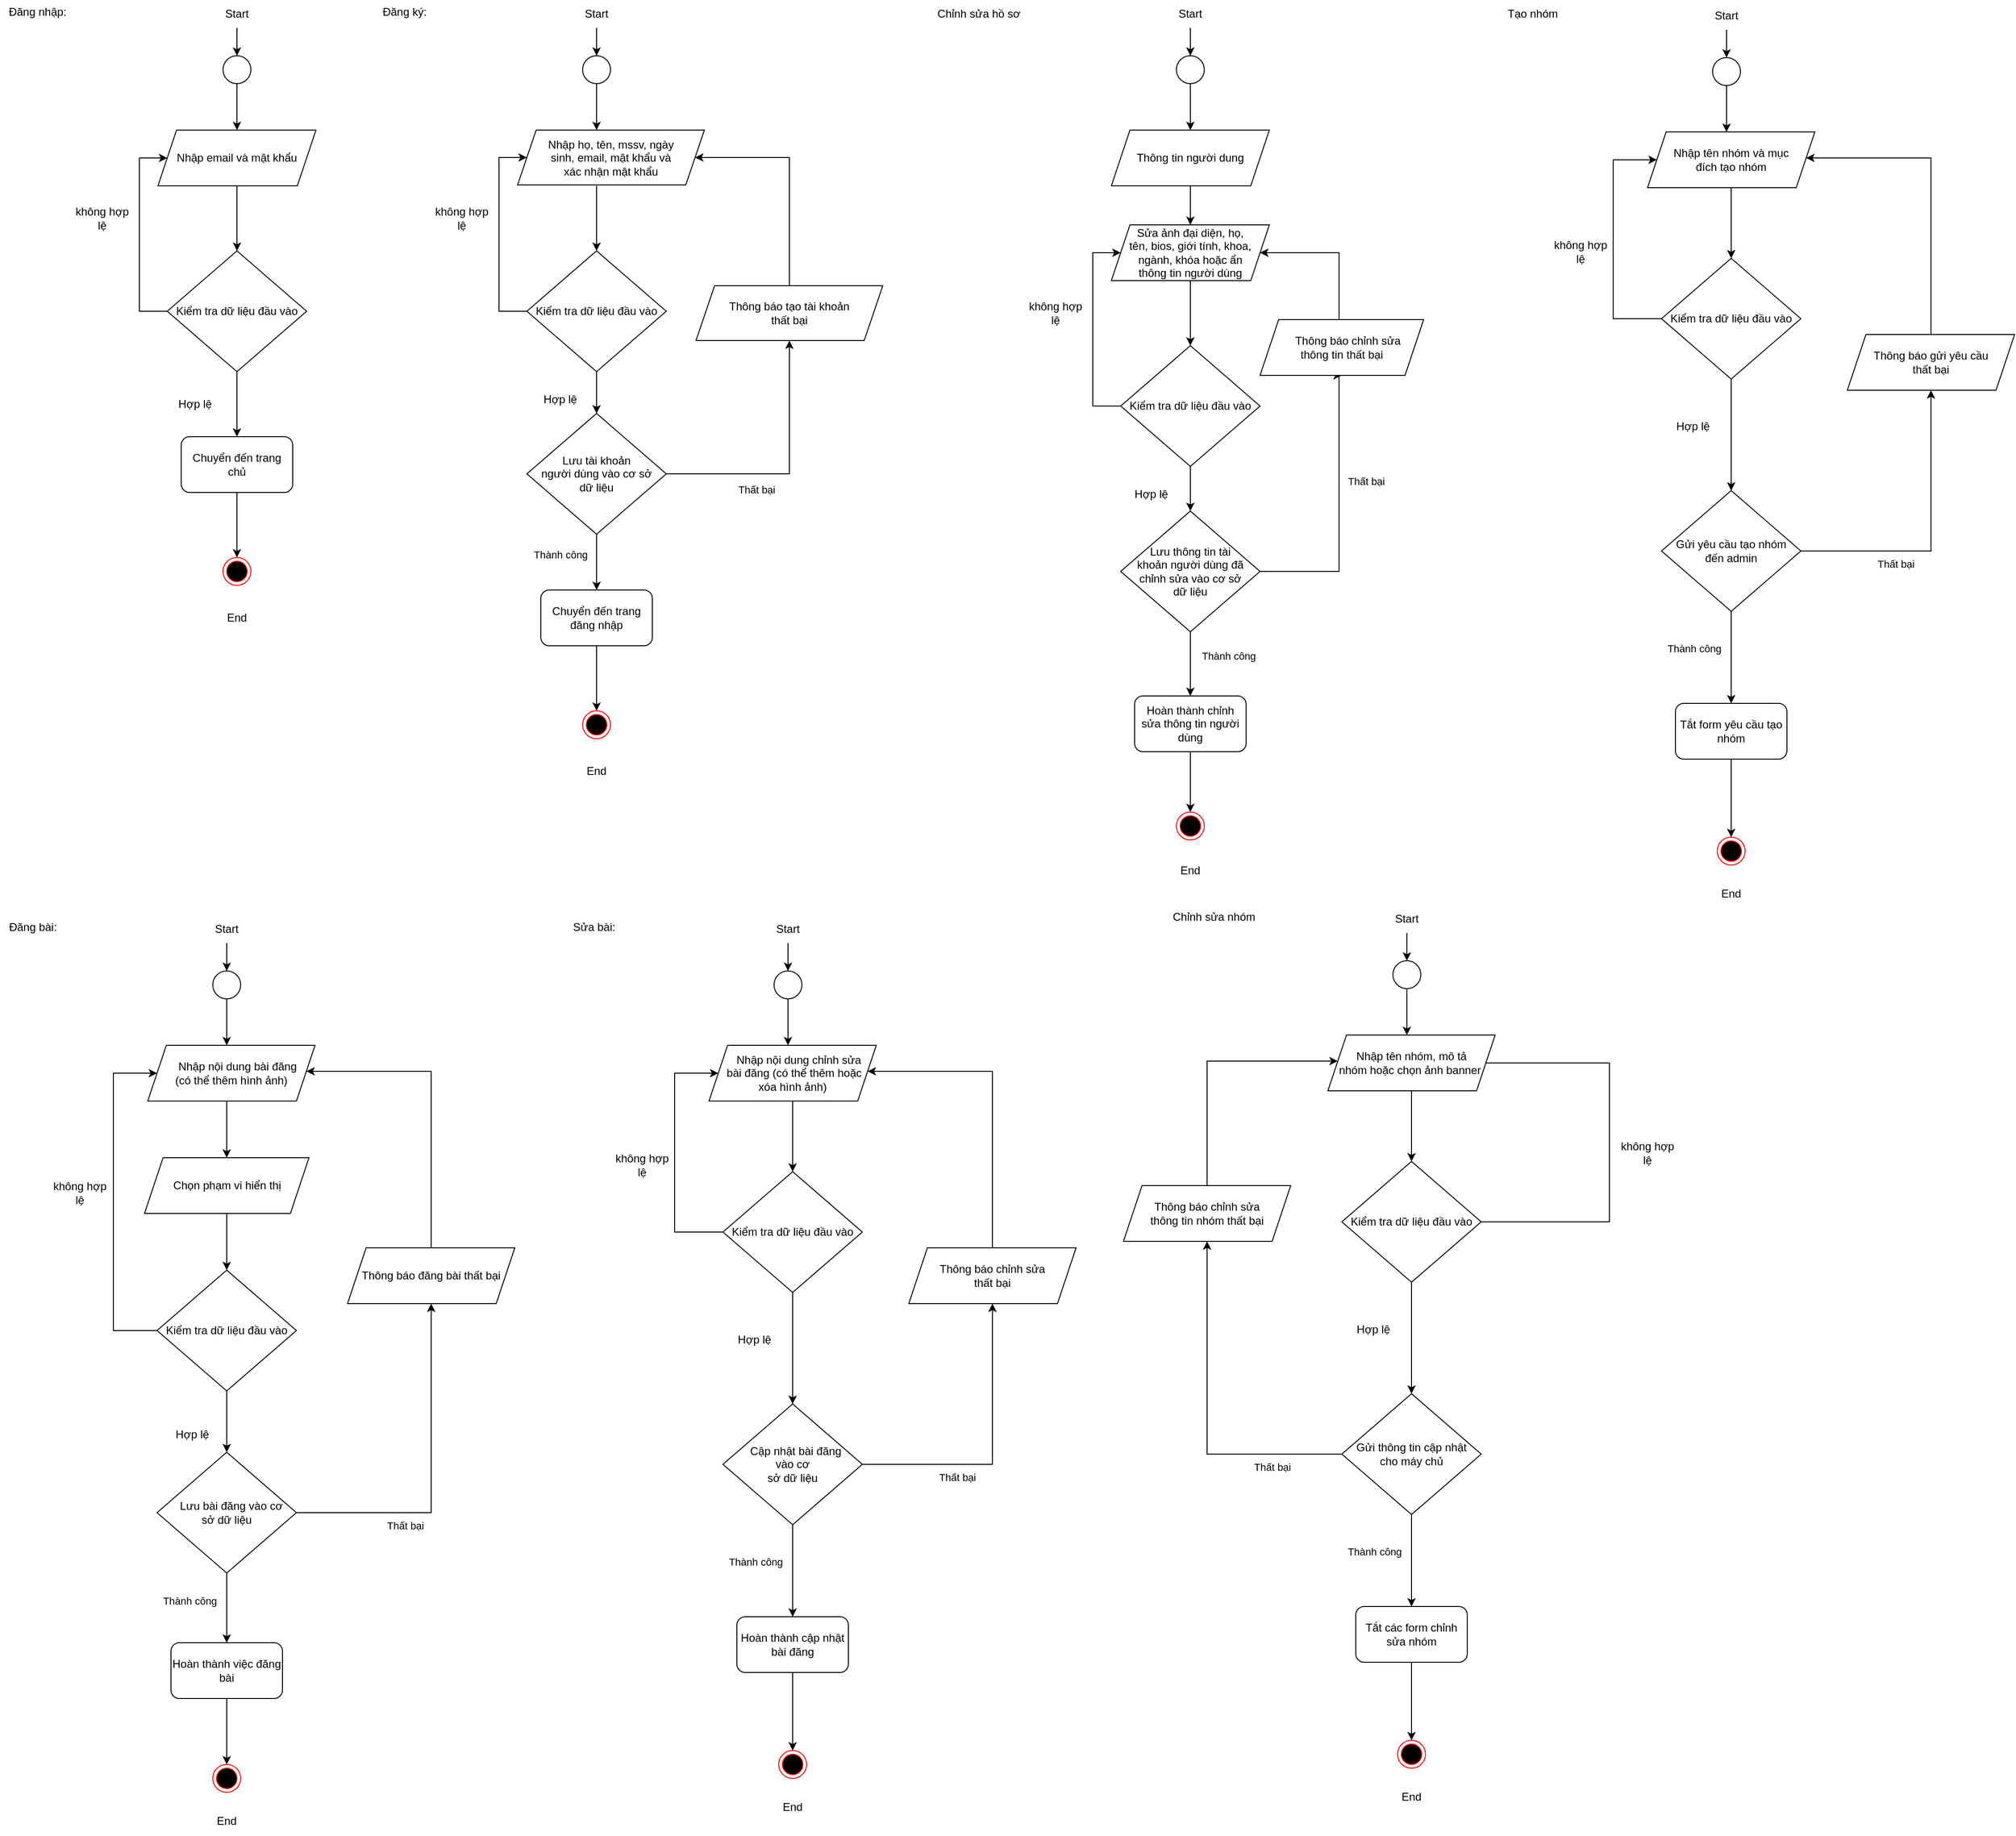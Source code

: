 <mxfile version="24.8.4">
  <diagram name="Page-1" id="thldua14ZTXM0ZRRVlnX">
    <mxGraphModel dx="1434" dy="827" grid="0" gridSize="10" guides="1" tooltips="1" connect="1" arrows="1" fold="1" page="1" pageScale="1" pageWidth="2339" pageHeight="3300" math="0" shadow="0">
      <root>
        <mxCell id="0" />
        <mxCell id="1" parent="0" />
        <mxCell id="zrPP4EijBJYdfeZ9ZNH7-3" value="" style="ellipse;whiteSpace=wrap;html=1;aspect=fixed;" parent="1" vertex="1">
          <mxGeometry x="350" y="100" width="30" height="30" as="geometry" />
        </mxCell>
        <mxCell id="zrPP4EijBJYdfeZ9ZNH7-4" value="" style="endArrow=classic;html=1;rounded=0;entryX=0.5;entryY=0;entryDx=0;entryDy=0;" parent="1" target="zrPP4EijBJYdfeZ9ZNH7-3" edge="1">
          <mxGeometry width="50" height="50" relative="1" as="geometry">
            <mxPoint x="365" y="70" as="sourcePoint" />
            <mxPoint x="565" as="targetPoint" />
          </mxGeometry>
        </mxCell>
        <mxCell id="zrPP4EijBJYdfeZ9ZNH7-5" value="Start" style="text;html=1;align=center;verticalAlign=middle;whiteSpace=wrap;rounded=0;" parent="1" vertex="1">
          <mxGeometry x="335" y="40" width="60" height="30" as="geometry" />
        </mxCell>
        <mxCell id="zrPP4EijBJYdfeZ9ZNH7-6" value="" style="endArrow=classic;html=1;rounded=0;entryX=0.5;entryY=0;entryDx=0;entryDy=0;exitX=0.5;exitY=1;exitDx=0;exitDy=0;" parent="1" source="zrPP4EijBJYdfeZ9ZNH7-3" edge="1">
          <mxGeometry width="50" height="50" relative="1" as="geometry">
            <mxPoint x="400" y="280" as="sourcePoint" />
            <mxPoint x="365" y="180" as="targetPoint" />
          </mxGeometry>
        </mxCell>
        <mxCell id="zrPP4EijBJYdfeZ9ZNH7-7" style="edgeStyle=orthogonalEdgeStyle;rounded=0;orthogonalLoop=1;jettySize=auto;html=1;entryX=0;entryY=0.5;entryDx=0;entryDy=0;" parent="1" source="zrPP4EijBJYdfeZ9ZNH7-9" target="zrPP4EijBJYdfeZ9ZNH7-17" edge="1">
          <mxGeometry relative="1" as="geometry">
            <mxPoint x="305" y="210" as="targetPoint" />
            <Array as="points">
              <mxPoint x="260" y="375" />
              <mxPoint x="260" y="210" />
            </Array>
          </mxGeometry>
        </mxCell>
        <mxCell id="zrPP4EijBJYdfeZ9ZNH7-8" style="edgeStyle=orthogonalEdgeStyle;rounded=0;orthogonalLoop=1;jettySize=auto;html=1;entryX=0.5;entryY=0;entryDx=0;entryDy=0;" parent="1" source="zrPP4EijBJYdfeZ9ZNH7-9" target="zrPP4EijBJYdfeZ9ZNH7-13" edge="1">
          <mxGeometry relative="1" as="geometry" />
        </mxCell>
        <mxCell id="zrPP4EijBJYdfeZ9ZNH7-9" value="Kiểm tra dữ liệu đầu vào" style="rhombus;whiteSpace=wrap;html=1;" parent="1" vertex="1">
          <mxGeometry x="290" y="310" width="150" height="130" as="geometry" />
        </mxCell>
        <mxCell id="zrPP4EijBJYdfeZ9ZNH7-10" value="" style="endArrow=classic;html=1;rounded=0;entryX=0.5;entryY=0;entryDx=0;entryDy=0;exitX=0.5;exitY=1;exitDx=0;exitDy=0;" parent="1" target="zrPP4EijBJYdfeZ9ZNH7-9" edge="1">
          <mxGeometry width="50" height="50" relative="1" as="geometry">
            <mxPoint x="365" y="240" as="sourcePoint" />
            <mxPoint x="450" y="330" as="targetPoint" />
          </mxGeometry>
        </mxCell>
        <mxCell id="zrPP4EijBJYdfeZ9ZNH7-11" value="không hợp lệ" style="text;html=1;align=center;verticalAlign=middle;whiteSpace=wrap;rounded=0;" parent="1" vertex="1">
          <mxGeometry x="190" y="260" width="60" height="30" as="geometry" />
        </mxCell>
        <mxCell id="zrPP4EijBJYdfeZ9ZNH7-12" style="edgeStyle=orthogonalEdgeStyle;rounded=0;orthogonalLoop=1;jettySize=auto;html=1;entryX=0.5;entryY=0;entryDx=0;entryDy=0;" parent="1" source="zrPP4EijBJYdfeZ9ZNH7-13" target="zrPP4EijBJYdfeZ9ZNH7-15" edge="1">
          <mxGeometry relative="1" as="geometry" />
        </mxCell>
        <mxCell id="zrPP4EijBJYdfeZ9ZNH7-13" value="Chuyển đến trang chủ" style="rounded=1;whiteSpace=wrap;html=1;" parent="1" vertex="1">
          <mxGeometry x="305" y="510" width="120" height="60" as="geometry" />
        </mxCell>
        <mxCell id="zrPP4EijBJYdfeZ9ZNH7-14" value="Hợp lệ" style="text;html=1;align=center;verticalAlign=middle;whiteSpace=wrap;rounded=0;" parent="1" vertex="1">
          <mxGeometry x="290" y="460" width="60" height="30" as="geometry" />
        </mxCell>
        <mxCell id="zrPP4EijBJYdfeZ9ZNH7-15" value="" style="ellipse;html=1;shape=endState;fillColor=#000000;strokeColor=#ff0000;" parent="1" vertex="1">
          <mxGeometry x="350" y="640" width="30" height="30" as="geometry" />
        </mxCell>
        <mxCell id="zrPP4EijBJYdfeZ9ZNH7-16" value="End" style="text;html=1;align=center;verticalAlign=middle;whiteSpace=wrap;rounded=0;" parent="1" vertex="1">
          <mxGeometry x="335" y="690" width="60" height="30" as="geometry" />
        </mxCell>
        <mxCell id="zrPP4EijBJYdfeZ9ZNH7-17" value="Nhập email và mật khẩu" style="shape=parallelogram;perimeter=parallelogramPerimeter;whiteSpace=wrap;html=1;fixedSize=1;" parent="1" vertex="1">
          <mxGeometry x="280" y="180" width="170" height="60" as="geometry" />
        </mxCell>
        <mxCell id="zrPP4EijBJYdfeZ9ZNH7-18" value="Đăng nhập:" style="text;html=1;align=center;verticalAlign=middle;resizable=0;points=[];autosize=1;strokeColor=none;fillColor=none;" parent="1" vertex="1">
          <mxGeometry x="110" y="40" width="80" height="26" as="geometry" />
        </mxCell>
        <mxCell id="zrPP4EijBJYdfeZ9ZNH7-19" value="" style="ellipse;whiteSpace=wrap;html=1;aspect=fixed;" parent="1" vertex="1">
          <mxGeometry x="737" y="100" width="30" height="30" as="geometry" />
        </mxCell>
        <mxCell id="zrPP4EijBJYdfeZ9ZNH7-20" value="" style="endArrow=classic;html=1;rounded=0;entryX=0.5;entryY=0;entryDx=0;entryDy=0;" parent="1" target="zrPP4EijBJYdfeZ9ZNH7-19" edge="1">
          <mxGeometry width="50" height="50" relative="1" as="geometry">
            <mxPoint x="752" y="70" as="sourcePoint" />
            <mxPoint x="952" as="targetPoint" />
          </mxGeometry>
        </mxCell>
        <mxCell id="zrPP4EijBJYdfeZ9ZNH7-21" value="Start" style="text;html=1;align=center;verticalAlign=middle;whiteSpace=wrap;rounded=0;" parent="1" vertex="1">
          <mxGeometry x="722" y="40" width="60" height="30" as="geometry" />
        </mxCell>
        <mxCell id="zrPP4EijBJYdfeZ9ZNH7-22" value="" style="endArrow=classic;html=1;rounded=0;entryX=0.5;entryY=0;entryDx=0;entryDy=0;exitX=0.5;exitY=1;exitDx=0;exitDy=0;" parent="1" source="zrPP4EijBJYdfeZ9ZNH7-19" edge="1">
          <mxGeometry width="50" height="50" relative="1" as="geometry">
            <mxPoint x="787" y="280" as="sourcePoint" />
            <mxPoint x="752" y="180" as="targetPoint" />
          </mxGeometry>
        </mxCell>
        <mxCell id="zrPP4EijBJYdfeZ9ZNH7-23" style="edgeStyle=orthogonalEdgeStyle;rounded=0;orthogonalLoop=1;jettySize=auto;html=1;entryX=0;entryY=0.5;entryDx=0;entryDy=0;" parent="1" source="zrPP4EijBJYdfeZ9ZNH7-25" target="zrPP4EijBJYdfeZ9ZNH7-33" edge="1">
          <mxGeometry relative="1" as="geometry">
            <mxPoint x="692" y="210" as="targetPoint" />
            <Array as="points">
              <mxPoint x="647" y="375" />
              <mxPoint x="647" y="210" />
            </Array>
          </mxGeometry>
        </mxCell>
        <mxCell id="zrPP4EijBJYdfeZ9ZNH7-24" style="edgeStyle=orthogonalEdgeStyle;rounded=0;orthogonalLoop=1;jettySize=auto;html=1;" parent="1" source="zrPP4EijBJYdfeZ9ZNH7-25" target="zrPP4EijBJYdfeZ9ZNH7-82" edge="1">
          <mxGeometry relative="1" as="geometry">
            <mxPoint x="752" y="510" as="targetPoint" />
          </mxGeometry>
        </mxCell>
        <mxCell id="zrPP4EijBJYdfeZ9ZNH7-25" value="Kiểm tra dữ liệu đầu vào" style="rhombus;whiteSpace=wrap;html=1;" parent="1" vertex="1">
          <mxGeometry x="677" y="310" width="150" height="130" as="geometry" />
        </mxCell>
        <mxCell id="zrPP4EijBJYdfeZ9ZNH7-26" value="" style="endArrow=classic;html=1;rounded=0;entryX=0.5;entryY=0;entryDx=0;entryDy=0;exitX=0.5;exitY=1;exitDx=0;exitDy=0;" parent="1" target="zrPP4EijBJYdfeZ9ZNH7-25" edge="1">
          <mxGeometry width="50" height="50" relative="1" as="geometry">
            <mxPoint x="752" y="240" as="sourcePoint" />
            <mxPoint x="837" y="330" as="targetPoint" />
          </mxGeometry>
        </mxCell>
        <mxCell id="zrPP4EijBJYdfeZ9ZNH7-27" value="không hợp lệ" style="text;html=1;align=center;verticalAlign=middle;whiteSpace=wrap;rounded=0;" parent="1" vertex="1">
          <mxGeometry x="577" y="260" width="60" height="30" as="geometry" />
        </mxCell>
        <mxCell id="zrPP4EijBJYdfeZ9ZNH7-28" style="edgeStyle=orthogonalEdgeStyle;rounded=0;orthogonalLoop=1;jettySize=auto;html=1;entryX=0.5;entryY=0;entryDx=0;entryDy=0;" parent="1" source="zrPP4EijBJYdfeZ9ZNH7-29" target="zrPP4EijBJYdfeZ9ZNH7-31" edge="1">
          <mxGeometry relative="1" as="geometry" />
        </mxCell>
        <mxCell id="zrPP4EijBJYdfeZ9ZNH7-29" value="Chuyển đến trang đăng nhập" style="rounded=1;whiteSpace=wrap;html=1;" parent="1" vertex="1">
          <mxGeometry x="692" y="675" width="120" height="60" as="geometry" />
        </mxCell>
        <mxCell id="zrPP4EijBJYdfeZ9ZNH7-30" value="Hợp lệ" style="text;html=1;align=center;verticalAlign=middle;whiteSpace=wrap;rounded=0;" parent="1" vertex="1">
          <mxGeometry x="683" y="455" width="60" height="30" as="geometry" />
        </mxCell>
        <mxCell id="zrPP4EijBJYdfeZ9ZNH7-31" value="" style="ellipse;html=1;shape=endState;fillColor=#000000;strokeColor=#ff0000;" parent="1" vertex="1">
          <mxGeometry x="737" y="805" width="30" height="30" as="geometry" />
        </mxCell>
        <mxCell id="zrPP4EijBJYdfeZ9ZNH7-32" value="End" style="text;html=1;align=center;verticalAlign=middle;whiteSpace=wrap;rounded=0;" parent="1" vertex="1">
          <mxGeometry x="722" y="855" width="60" height="30" as="geometry" />
        </mxCell>
        <mxCell id="zrPP4EijBJYdfeZ9ZNH7-33" value="Nhập họ, tên, mssv, ngày&lt;div&gt;sinh, email, mật khẩu và&lt;/div&gt;&lt;div&gt;xác nhận mật khẩu&lt;/div&gt;" style="shape=parallelogram;perimeter=parallelogramPerimeter;whiteSpace=wrap;html=1;fixedSize=1;" parent="1" vertex="1">
          <mxGeometry x="667" y="180" width="201" height="59" as="geometry" />
        </mxCell>
        <mxCell id="zrPP4EijBJYdfeZ9ZNH7-34" value="Đăng ký:" style="text;html=1;align=center;verticalAlign=middle;resizable=0;points=[];autosize=1;strokeColor=none;fillColor=none;" parent="1" vertex="1">
          <mxGeometry x="512" y="40" width="65" height="26" as="geometry" />
        </mxCell>
        <mxCell id="zrPP4EijBJYdfeZ9ZNH7-35" value="" style="ellipse;whiteSpace=wrap;html=1;aspect=fixed;" parent="1" vertex="1">
          <mxGeometry x="1376" y="100" width="30" height="30" as="geometry" />
        </mxCell>
        <mxCell id="zrPP4EijBJYdfeZ9ZNH7-36" value="" style="endArrow=classic;html=1;rounded=0;entryX=0.5;entryY=0;entryDx=0;entryDy=0;" parent="1" target="zrPP4EijBJYdfeZ9ZNH7-35" edge="1">
          <mxGeometry width="50" height="50" relative="1" as="geometry">
            <mxPoint x="1391" y="70" as="sourcePoint" />
            <mxPoint x="1591" as="targetPoint" />
          </mxGeometry>
        </mxCell>
        <mxCell id="zrPP4EijBJYdfeZ9ZNH7-37" value="Start" style="text;html=1;align=center;verticalAlign=middle;whiteSpace=wrap;rounded=0;" parent="1" vertex="1">
          <mxGeometry x="1361" y="40" width="60" height="30" as="geometry" />
        </mxCell>
        <mxCell id="zrPP4EijBJYdfeZ9ZNH7-38" value="" style="endArrow=classic;html=1;rounded=0;exitX=0.5;exitY=1;exitDx=0;exitDy=0;" parent="1" source="zrPP4EijBJYdfeZ9ZNH7-35" target="zrPP4EijBJYdfeZ9ZNH7-71" edge="1">
          <mxGeometry width="50" height="50" relative="1" as="geometry">
            <mxPoint x="1426" y="280" as="sourcePoint" />
            <mxPoint x="1391" y="180" as="targetPoint" />
          </mxGeometry>
        </mxCell>
        <mxCell id="zrPP4EijBJYdfeZ9ZNH7-39" style="edgeStyle=orthogonalEdgeStyle;rounded=0;orthogonalLoop=1;jettySize=auto;html=1;entryX=0;entryY=0.5;entryDx=0;entryDy=0;" parent="1" source="zrPP4EijBJYdfeZ9ZNH7-41" target="zrPP4EijBJYdfeZ9ZNH7-49" edge="1">
          <mxGeometry relative="1" as="geometry">
            <mxPoint x="1331" y="312" as="targetPoint" />
            <Array as="points">
              <mxPoint x="1286" y="477" />
              <mxPoint x="1286" y="312" />
            </Array>
          </mxGeometry>
        </mxCell>
        <mxCell id="zrPP4EijBJYdfeZ9ZNH7-40" style="edgeStyle=orthogonalEdgeStyle;rounded=0;orthogonalLoop=1;jettySize=auto;html=1;" parent="1" source="zrPP4EijBJYdfeZ9ZNH7-41" target="zrPP4EijBJYdfeZ9ZNH7-75" edge="1">
          <mxGeometry relative="1" as="geometry">
            <mxPoint x="1391" y="612" as="targetPoint" />
          </mxGeometry>
        </mxCell>
        <mxCell id="zrPP4EijBJYdfeZ9ZNH7-41" value="Kiểm tra dữ liệu đầu vào" style="rhombus;whiteSpace=wrap;html=1;" parent="1" vertex="1">
          <mxGeometry x="1316" y="412" width="150" height="130" as="geometry" />
        </mxCell>
        <mxCell id="zrPP4EijBJYdfeZ9ZNH7-42" value="" style="endArrow=classic;html=1;rounded=0;entryX=0.5;entryY=0;entryDx=0;entryDy=0;exitX=0.5;exitY=1;exitDx=0;exitDy=0;" parent="1" target="zrPP4EijBJYdfeZ9ZNH7-41" edge="1">
          <mxGeometry width="50" height="50" relative="1" as="geometry">
            <mxPoint x="1391" y="342" as="sourcePoint" />
            <mxPoint x="1476" y="432" as="targetPoint" />
          </mxGeometry>
        </mxCell>
        <mxCell id="zrPP4EijBJYdfeZ9ZNH7-43" value="không hợp lệ" style="text;html=1;align=center;verticalAlign=middle;whiteSpace=wrap;rounded=0;" parent="1" vertex="1">
          <mxGeometry x="1216" y="362" width="60" height="30" as="geometry" />
        </mxCell>
        <mxCell id="zrPP4EijBJYdfeZ9ZNH7-44" style="edgeStyle=orthogonalEdgeStyle;rounded=0;orthogonalLoop=1;jettySize=auto;html=1;entryX=0.5;entryY=0;entryDx=0;entryDy=0;" parent="1" source="zrPP4EijBJYdfeZ9ZNH7-45" target="zrPP4EijBJYdfeZ9ZNH7-47" edge="1">
          <mxGeometry relative="1" as="geometry" />
        </mxCell>
        <mxCell id="zrPP4EijBJYdfeZ9ZNH7-45" value="Hoàn thành chỉnh sửa thông tin người dùng" style="rounded=1;whiteSpace=wrap;html=1;" parent="1" vertex="1">
          <mxGeometry x="1331" y="789" width="120" height="60" as="geometry" />
        </mxCell>
        <mxCell id="zrPP4EijBJYdfeZ9ZNH7-46" value="Hợp lệ" style="text;html=1;align=center;verticalAlign=middle;whiteSpace=wrap;rounded=0;" parent="1" vertex="1">
          <mxGeometry x="1319" y="557" width="60" height="30" as="geometry" />
        </mxCell>
        <mxCell id="zrPP4EijBJYdfeZ9ZNH7-47" value="" style="ellipse;html=1;shape=endState;fillColor=#000000;strokeColor=#ff0000;" parent="1" vertex="1">
          <mxGeometry x="1376" y="914" width="30" height="30" as="geometry" />
        </mxCell>
        <mxCell id="zrPP4EijBJYdfeZ9ZNH7-48" value="End" style="text;html=1;align=center;verticalAlign=middle;whiteSpace=wrap;rounded=0;" parent="1" vertex="1">
          <mxGeometry x="1361" y="962" width="60" height="30" as="geometry" />
        </mxCell>
        <mxCell id="zrPP4EijBJYdfeZ9ZNH7-49" value="Sửa ảnh đại diện, họ,&lt;div&gt;tên, bios, giới&amp;nbsp;&lt;span style=&quot;background-color: initial;&quot;&gt;tính, khoa, ngành, khóa hoặc ẩn&lt;/span&gt;&lt;/div&gt;&lt;div&gt;&lt;span style=&quot;background-color: initial;&quot;&gt;thông tin người dùng&lt;/span&gt;&lt;/div&gt;" style="shape=parallelogram;perimeter=parallelogramPerimeter;whiteSpace=wrap;html=1;fixedSize=1;" parent="1" vertex="1">
          <mxGeometry x="1306" y="282" width="170" height="60" as="geometry" />
        </mxCell>
        <mxCell id="zrPP4EijBJYdfeZ9ZNH7-50" value="Chỉnh sửa hồ sơ" style="text;html=1;align=center;verticalAlign=middle;resizable=0;points=[];autosize=1;strokeColor=none;fillColor=none;" parent="1" vertex="1">
          <mxGeometry x="1109" y="42" width="107" height="26" as="geometry" />
        </mxCell>
        <mxCell id="zrPP4EijBJYdfeZ9ZNH7-51" value="" style="ellipse;whiteSpace=wrap;html=1;aspect=fixed;" parent="1" vertex="1">
          <mxGeometry x="339" y="1085" width="30" height="30" as="geometry" />
        </mxCell>
        <mxCell id="zrPP4EijBJYdfeZ9ZNH7-52" value="" style="endArrow=classic;html=1;rounded=0;entryX=0.5;entryY=0;entryDx=0;entryDy=0;" parent="1" target="zrPP4EijBJYdfeZ9ZNH7-51" edge="1">
          <mxGeometry width="50" height="50" relative="1" as="geometry">
            <mxPoint x="354" y="1055" as="sourcePoint" />
            <mxPoint x="554" y="985" as="targetPoint" />
          </mxGeometry>
        </mxCell>
        <mxCell id="zrPP4EijBJYdfeZ9ZNH7-53" value="Start" style="text;html=1;align=center;verticalAlign=middle;whiteSpace=wrap;rounded=0;" parent="1" vertex="1">
          <mxGeometry x="324" y="1025" width="60" height="30" as="geometry" />
        </mxCell>
        <mxCell id="zrPP4EijBJYdfeZ9ZNH7-54" value="" style="endArrow=classic;html=1;rounded=0;entryX=0.5;entryY=0;entryDx=0;entryDy=0;exitX=0.5;exitY=1;exitDx=0;exitDy=0;" parent="1" source="zrPP4EijBJYdfeZ9ZNH7-51" edge="1">
          <mxGeometry width="50" height="50" relative="1" as="geometry">
            <mxPoint x="389" y="1265" as="sourcePoint" />
            <mxPoint x="354" y="1165" as="targetPoint" />
          </mxGeometry>
        </mxCell>
        <mxCell id="zrPP4EijBJYdfeZ9ZNH7-55" style="edgeStyle=orthogonalEdgeStyle;rounded=0;orthogonalLoop=1;jettySize=auto;html=1;entryX=0;entryY=0.5;entryDx=0;entryDy=0;" parent="1" source="zrPP4EijBJYdfeZ9ZNH7-57" target="zrPP4EijBJYdfeZ9ZNH7-65" edge="1">
          <mxGeometry relative="1" as="geometry">
            <mxPoint x="294" y="1195" as="targetPoint" />
            <Array as="points">
              <mxPoint x="232" y="1472" />
              <mxPoint x="232" y="1195" />
            </Array>
          </mxGeometry>
        </mxCell>
        <mxCell id="zrPP4EijBJYdfeZ9ZNH7-56" style="edgeStyle=orthogonalEdgeStyle;rounded=0;orthogonalLoop=1;jettySize=auto;html=1;" parent="1" source="zrPP4EijBJYdfeZ9ZNH7-57" target="zrPP4EijBJYdfeZ9ZNH7-89" edge="1">
          <mxGeometry relative="1" as="geometry" />
        </mxCell>
        <mxCell id="zrPP4EijBJYdfeZ9ZNH7-57" value="Kiểm tra dữ liệu đầu vào" style="rhombus;whiteSpace=wrap;html=1;" parent="1" vertex="1">
          <mxGeometry x="279" y="1407" width="150" height="130" as="geometry" />
        </mxCell>
        <mxCell id="zrPP4EijBJYdfeZ9ZNH7-58" value="" style="endArrow=classic;html=1;rounded=0;entryX=0.5;entryY=0;entryDx=0;entryDy=0;exitX=0.5;exitY=1;exitDx=0;exitDy=0;" parent="1" target="zrPP4EijBJYdfeZ9ZNH7-67" edge="1">
          <mxGeometry width="50" height="50" relative="1" as="geometry">
            <mxPoint x="354" y="1225" as="sourcePoint" />
            <mxPoint x="439" y="1315" as="targetPoint" />
          </mxGeometry>
        </mxCell>
        <mxCell id="zrPP4EijBJYdfeZ9ZNH7-59" value="không hợp lệ" style="text;html=1;align=center;verticalAlign=middle;whiteSpace=wrap;rounded=0;" parent="1" vertex="1">
          <mxGeometry x="166" y="1309" width="60" height="30" as="geometry" />
        </mxCell>
        <mxCell id="zrPP4EijBJYdfeZ9ZNH7-60" style="edgeStyle=orthogonalEdgeStyle;rounded=0;orthogonalLoop=1;jettySize=auto;html=1;entryX=0.5;entryY=0;entryDx=0;entryDy=0;" parent="1" source="zrPP4EijBJYdfeZ9ZNH7-61" target="zrPP4EijBJYdfeZ9ZNH7-63" edge="1">
          <mxGeometry relative="1" as="geometry" />
        </mxCell>
        <mxCell id="zrPP4EijBJYdfeZ9ZNH7-61" value="Hoàn thành việc đăng bài" style="rounded=1;whiteSpace=wrap;html=1;" parent="1" vertex="1">
          <mxGeometry x="294" y="1808" width="120" height="60" as="geometry" />
        </mxCell>
        <mxCell id="zrPP4EijBJYdfeZ9ZNH7-62" value="Hợp lệ" style="text;html=1;align=center;verticalAlign=middle;whiteSpace=wrap;rounded=0;" parent="1" vertex="1">
          <mxGeometry x="287" y="1569" width="60" height="30" as="geometry" />
        </mxCell>
        <mxCell id="zrPP4EijBJYdfeZ9ZNH7-63" value="" style="ellipse;html=1;shape=endState;fillColor=#000000;strokeColor=#ff0000;" parent="1" vertex="1">
          <mxGeometry x="339" y="1939" width="30" height="30" as="geometry" />
        </mxCell>
        <mxCell id="zrPP4EijBJYdfeZ9ZNH7-64" value="End" style="text;html=1;align=center;verticalAlign=middle;whiteSpace=wrap;rounded=0;" parent="1" vertex="1">
          <mxGeometry x="324" y="1985" width="60" height="30" as="geometry" />
        </mxCell>
        <mxCell id="zrPP4EijBJYdfeZ9ZNH7-65" value="&amp;nbsp; &amp;nbsp; Nhập nội dung bài đăng&lt;div&gt;(có thể thêm hình ảnh)&lt;/div&gt;" style="shape=parallelogram;perimeter=parallelogramPerimeter;whiteSpace=wrap;html=1;fixedSize=1;" parent="1" vertex="1">
          <mxGeometry x="269" y="1165" width="180" height="60" as="geometry" />
        </mxCell>
        <mxCell id="zrPP4EijBJYdfeZ9ZNH7-66" value="Đăng bài:" style="text;html=1;align=center;verticalAlign=middle;resizable=0;points=[];autosize=1;strokeColor=none;fillColor=none;" parent="1" vertex="1">
          <mxGeometry x="110" y="1025" width="69" height="26" as="geometry" />
        </mxCell>
        <mxCell id="zrPP4EijBJYdfeZ9ZNH7-68" style="edgeStyle=orthogonalEdgeStyle;rounded=0;orthogonalLoop=1;jettySize=auto;html=1;exitX=0.5;exitY=1;exitDx=0;exitDy=0;" parent="1" source="zrPP4EijBJYdfeZ9ZNH7-67" target="zrPP4EijBJYdfeZ9ZNH7-57" edge="1">
          <mxGeometry relative="1" as="geometry" />
        </mxCell>
        <mxCell id="zrPP4EijBJYdfeZ9ZNH7-67" value="Chọn phạm vi hiển thị" style="shape=parallelogram;perimeter=parallelogramPerimeter;whiteSpace=wrap;html=1;fixedSize=1;" parent="1" vertex="1">
          <mxGeometry x="265.5" y="1286" width="177" height="60" as="geometry" />
        </mxCell>
        <mxCell id="zrPP4EijBJYdfeZ9ZNH7-70" style="edgeStyle=orthogonalEdgeStyle;rounded=0;orthogonalLoop=1;jettySize=auto;html=1;" parent="1" source="zrPP4EijBJYdfeZ9ZNH7-82" target="zrPP4EijBJYdfeZ9ZNH7-29" edge="1">
          <mxGeometry relative="1" as="geometry">
            <mxPoint x="752" y="570" as="sourcePoint" />
          </mxGeometry>
        </mxCell>
        <mxCell id="zrPP4EijBJYdfeZ9ZNH7-86" value="Thành công" style="edgeLabel;html=1;align=center;verticalAlign=middle;resizable=0;points=[];" parent="zrPP4EijBJYdfeZ9ZNH7-70" vertex="1" connectable="0">
          <mxGeometry x="-0.3" relative="1" as="geometry">
            <mxPoint x="-39" y="1" as="offset" />
          </mxGeometry>
        </mxCell>
        <mxCell id="zrPP4EijBJYdfeZ9ZNH7-72" style="edgeStyle=orthogonalEdgeStyle;rounded=0;orthogonalLoop=1;jettySize=auto;html=1;exitX=0.5;exitY=1;exitDx=0;exitDy=0;" parent="1" source="zrPP4EijBJYdfeZ9ZNH7-71" target="zrPP4EijBJYdfeZ9ZNH7-49" edge="1">
          <mxGeometry relative="1" as="geometry" />
        </mxCell>
        <mxCell id="zrPP4EijBJYdfeZ9ZNH7-71" value="Thông tin người dung" style="shape=parallelogram;perimeter=parallelogramPerimeter;whiteSpace=wrap;html=1;fixedSize=1;" parent="1" vertex="1">
          <mxGeometry x="1306" y="180" width="170" height="60" as="geometry" />
        </mxCell>
        <mxCell id="zrPP4EijBJYdfeZ9ZNH7-74" style="edgeStyle=orthogonalEdgeStyle;rounded=0;orthogonalLoop=1;jettySize=auto;html=1;exitX=0.5;exitY=1;exitDx=0;exitDy=0;" parent="1" source="zrPP4EijBJYdfeZ9ZNH7-75" target="zrPP4EijBJYdfeZ9ZNH7-45" edge="1">
          <mxGeometry relative="1" as="geometry">
            <mxPoint x="1391" y="672" as="sourcePoint" />
          </mxGeometry>
        </mxCell>
        <mxCell id="zrPP4EijBJYdfeZ9ZNH7-76" style="edgeStyle=orthogonalEdgeStyle;rounded=0;orthogonalLoop=1;jettySize=auto;html=1;exitX=1;exitY=0.5;exitDx=0;exitDy=0;entryX=0.5;entryY=1;entryDx=0;entryDy=0;" parent="1" source="zrPP4EijBJYdfeZ9ZNH7-75" target="zrPP4EijBJYdfeZ9ZNH7-79" edge="1">
          <mxGeometry relative="1" as="geometry">
            <Array as="points">
              <mxPoint x="1551" y="655" />
            </Array>
          </mxGeometry>
        </mxCell>
        <mxCell id="zrPP4EijBJYdfeZ9ZNH7-77" value="Thành công" style="edgeLabel;html=1;align=center;verticalAlign=middle;resizable=0;points=[];" parent="zrPP4EijBJYdfeZ9ZNH7-76" vertex="1" connectable="0">
          <mxGeometry x="0.252" y="2" relative="1" as="geometry">
            <mxPoint x="-117" y="193" as="offset" />
          </mxGeometry>
        </mxCell>
        <mxCell id="zrPP4EijBJYdfeZ9ZNH7-78" value="Thất bại" style="edgeLabel;html=1;align=center;verticalAlign=middle;resizable=0;points=[];" parent="zrPP4EijBJYdfeZ9ZNH7-76" vertex="1" connectable="0">
          <mxGeometry x="0.01" y="-4" relative="1" as="geometry">
            <mxPoint x="25" y="-31" as="offset" />
          </mxGeometry>
        </mxCell>
        <mxCell id="zrPP4EijBJYdfeZ9ZNH7-75" value="Lưu thông tin tài&lt;div&gt;khoản&amp;nbsp;&lt;span style=&quot;background-color: initial;&quot;&gt;người dùng đã&lt;/span&gt;&lt;/div&gt;&lt;div&gt;&lt;span style=&quot;background-color: initial;&quot;&gt;chỉnh sửa vào cơ sở&lt;/span&gt;&lt;div&gt;dữ liệu&lt;/div&gt;&lt;/div&gt;" style="rhombus;whiteSpace=wrap;html=1;" parent="1" vertex="1">
          <mxGeometry x="1316" y="590" width="150" height="130" as="geometry" />
        </mxCell>
        <mxCell id="zrPP4EijBJYdfeZ9ZNH7-80" style="edgeStyle=orthogonalEdgeStyle;rounded=0;orthogonalLoop=1;jettySize=auto;html=1;exitX=0.5;exitY=0;exitDx=0;exitDy=0;entryX=1;entryY=0.5;entryDx=0;entryDy=0;" parent="1" source="zrPP4EijBJYdfeZ9ZNH7-79" target="zrPP4EijBJYdfeZ9ZNH7-49" edge="1">
          <mxGeometry relative="1" as="geometry">
            <Array as="points">
              <mxPoint x="1551" y="312" />
            </Array>
          </mxGeometry>
        </mxCell>
        <mxCell id="zrPP4EijBJYdfeZ9ZNH7-79" value="&amp;nbsp; &amp;nbsp; Thông báo chỉnh sửa&lt;div&gt;thông tin thất bại&lt;/div&gt;" style="shape=parallelogram;perimeter=parallelogramPerimeter;whiteSpace=wrap;html=1;fixedSize=1;" parent="1" vertex="1">
          <mxGeometry x="1466" y="384" width="176" height="60" as="geometry" />
        </mxCell>
        <mxCell id="zrPP4EijBJYdfeZ9ZNH7-85" style="edgeStyle=orthogonalEdgeStyle;rounded=0;orthogonalLoop=1;jettySize=auto;html=1;exitX=1;exitY=0.5;exitDx=0;exitDy=0;" parent="1" source="zrPP4EijBJYdfeZ9ZNH7-82" target="zrPP4EijBJYdfeZ9ZNH7-84" edge="1">
          <mxGeometry relative="1" as="geometry" />
        </mxCell>
        <mxCell id="zrPP4EijBJYdfeZ9ZNH7-87" value="Thất bại" style="edgeLabel;html=1;align=center;verticalAlign=middle;resizable=0;points=[];" parent="zrPP4EijBJYdfeZ9ZNH7-85" vertex="1" connectable="0">
          <mxGeometry x="-0.29" relative="1" as="geometry">
            <mxPoint x="-1" y="17" as="offset" />
          </mxGeometry>
        </mxCell>
        <mxCell id="zrPP4EijBJYdfeZ9ZNH7-82" value="Lưu tài khoản&lt;div&gt;người&amp;nbsp;&lt;span style=&quot;background-color: initial;&quot;&gt;dùng vào cơ sở&lt;/span&gt;&lt;div&gt;dữ liệu&lt;/div&gt;&lt;/div&gt;" style="rhombus;whiteSpace=wrap;html=1;" parent="1" vertex="1">
          <mxGeometry x="677" y="485" width="150" height="130" as="geometry" />
        </mxCell>
        <mxCell id="zrPP4EijBJYdfeZ9ZNH7-88" style="edgeStyle=orthogonalEdgeStyle;rounded=0;orthogonalLoop=1;jettySize=auto;html=1;exitX=0.5;exitY=0;exitDx=0;exitDy=0;entryX=1;entryY=0.5;entryDx=0;entryDy=0;" parent="1" source="zrPP4EijBJYdfeZ9ZNH7-84" target="zrPP4EijBJYdfeZ9ZNH7-33" edge="1">
          <mxGeometry relative="1" as="geometry">
            <Array as="points">
              <mxPoint x="960" y="210" />
            </Array>
          </mxGeometry>
        </mxCell>
        <mxCell id="zrPP4EijBJYdfeZ9ZNH7-84" value="Thông báo tạo tài khoản&lt;div&gt;thất bại&lt;/div&gt;" style="shape=parallelogram;perimeter=parallelogramPerimeter;whiteSpace=wrap;html=1;fixedSize=1;" parent="1" vertex="1">
          <mxGeometry x="859" y="347.5" width="201" height="59" as="geometry" />
        </mxCell>
        <mxCell id="zrPP4EijBJYdfeZ9ZNH7-90" style="edgeStyle=orthogonalEdgeStyle;rounded=0;orthogonalLoop=1;jettySize=auto;html=1;exitX=0.5;exitY=1;exitDx=0;exitDy=0;" parent="1" source="zrPP4EijBJYdfeZ9ZNH7-89" target="zrPP4EijBJYdfeZ9ZNH7-61" edge="1">
          <mxGeometry relative="1" as="geometry" />
        </mxCell>
        <mxCell id="zrPP4EijBJYdfeZ9ZNH7-91" value="Thành công" style="edgeLabel;html=1;align=center;verticalAlign=middle;resizable=0;points=[];" parent="zrPP4EijBJYdfeZ9ZNH7-90" vertex="1" connectable="0">
          <mxGeometry x="-0.2" y="3" relative="1" as="geometry">
            <mxPoint x="-43" as="offset" />
          </mxGeometry>
        </mxCell>
        <mxCell id="zrPP4EijBJYdfeZ9ZNH7-93" style="edgeStyle=orthogonalEdgeStyle;rounded=0;orthogonalLoop=1;jettySize=auto;html=1;exitX=1;exitY=0.5;exitDx=0;exitDy=0;" parent="1" source="zrPP4EijBJYdfeZ9ZNH7-89" target="zrPP4EijBJYdfeZ9ZNH7-92" edge="1">
          <mxGeometry relative="1" as="geometry" />
        </mxCell>
        <mxCell id="zrPP4EijBJYdfeZ9ZNH7-95" value="Thất bại" style="edgeLabel;html=1;align=center;verticalAlign=middle;resizable=0;points=[];" parent="zrPP4EijBJYdfeZ9ZNH7-93" vertex="1" connectable="0">
          <mxGeometry x="-0.455" y="1" relative="1" as="geometry">
            <mxPoint x="16" y="15" as="offset" />
          </mxGeometry>
        </mxCell>
        <mxCell id="zrPP4EijBJYdfeZ9ZNH7-89" value="&amp;nbsp; &amp;nbsp;Lưu bài đăng vào cơ&lt;div&gt;sở dữ liệu&lt;/div&gt;" style="rhombus;whiteSpace=wrap;html=1;" parent="1" vertex="1">
          <mxGeometry x="279" y="1603" width="150" height="130" as="geometry" />
        </mxCell>
        <mxCell id="zrPP4EijBJYdfeZ9ZNH7-96" style="edgeStyle=orthogonalEdgeStyle;rounded=0;orthogonalLoop=1;jettySize=auto;html=1;exitX=0.5;exitY=0;exitDx=0;exitDy=0;" parent="1" source="zrPP4EijBJYdfeZ9ZNH7-92" target="zrPP4EijBJYdfeZ9ZNH7-65" edge="1">
          <mxGeometry relative="1" as="geometry">
            <Array as="points">
              <mxPoint x="574" y="1193" />
            </Array>
          </mxGeometry>
        </mxCell>
        <mxCell id="zrPP4EijBJYdfeZ9ZNH7-92" value="Thông báo đăng bài thất bại" style="shape=parallelogram;perimeter=parallelogramPerimeter;whiteSpace=wrap;html=1;fixedSize=1;" parent="1" vertex="1">
          <mxGeometry x="484" y="1383" width="180" height="60" as="geometry" />
        </mxCell>
        <mxCell id="I4O5xyEKgsiIxu2QFyqc-1" value="" style="ellipse;whiteSpace=wrap;html=1;aspect=fixed;" parent="1" vertex="1">
          <mxGeometry x="943" y="1085" width="30" height="30" as="geometry" />
        </mxCell>
        <mxCell id="I4O5xyEKgsiIxu2QFyqc-2" value="" style="endArrow=classic;html=1;rounded=0;entryX=0.5;entryY=0;entryDx=0;entryDy=0;" parent="1" target="I4O5xyEKgsiIxu2QFyqc-1" edge="1">
          <mxGeometry width="50" height="50" relative="1" as="geometry">
            <mxPoint x="958" y="1055" as="sourcePoint" />
            <mxPoint x="1158" y="985" as="targetPoint" />
          </mxGeometry>
        </mxCell>
        <mxCell id="I4O5xyEKgsiIxu2QFyqc-3" value="Start" style="text;html=1;align=center;verticalAlign=middle;whiteSpace=wrap;rounded=0;" parent="1" vertex="1">
          <mxGeometry x="928" y="1025" width="60" height="30" as="geometry" />
        </mxCell>
        <mxCell id="I4O5xyEKgsiIxu2QFyqc-4" value="" style="endArrow=classic;html=1;rounded=0;entryX=0.5;entryY=0;entryDx=0;entryDy=0;exitX=0.5;exitY=1;exitDx=0;exitDy=0;" parent="1" source="I4O5xyEKgsiIxu2QFyqc-1" edge="1">
          <mxGeometry width="50" height="50" relative="1" as="geometry">
            <mxPoint x="993" y="1265" as="sourcePoint" />
            <mxPoint x="958" y="1165" as="targetPoint" />
          </mxGeometry>
        </mxCell>
        <mxCell id="I4O5xyEKgsiIxu2QFyqc-5" style="edgeStyle=orthogonalEdgeStyle;rounded=0;orthogonalLoop=1;jettySize=auto;html=1;entryX=0;entryY=0.5;entryDx=0;entryDy=0;" parent="1" source="I4O5xyEKgsiIxu2QFyqc-7" target="I4O5xyEKgsiIxu2QFyqc-15" edge="1">
          <mxGeometry relative="1" as="geometry">
            <mxPoint x="898" y="1195" as="targetPoint" />
            <Array as="points">
              <mxPoint x="836" y="1366" />
              <mxPoint x="836" y="1195" />
            </Array>
          </mxGeometry>
        </mxCell>
        <mxCell id="I4O5xyEKgsiIxu2QFyqc-6" style="edgeStyle=orthogonalEdgeStyle;rounded=0;orthogonalLoop=1;jettySize=auto;html=1;" parent="1" source="I4O5xyEKgsiIxu2QFyqc-7" target="I4O5xyEKgsiIxu2QFyqc-23" edge="1">
          <mxGeometry relative="1" as="geometry" />
        </mxCell>
        <mxCell id="I4O5xyEKgsiIxu2QFyqc-7" value="Kiểm tra dữ liệu đầu vào" style="rhombus;whiteSpace=wrap;html=1;" parent="1" vertex="1">
          <mxGeometry x="888" y="1301" width="150" height="130" as="geometry" />
        </mxCell>
        <mxCell id="I4O5xyEKgsiIxu2QFyqc-9" value="không hợp lệ" style="text;html=1;align=center;verticalAlign=middle;whiteSpace=wrap;rounded=0;" parent="1" vertex="1">
          <mxGeometry x="771" y="1279" width="60" height="30" as="geometry" />
        </mxCell>
        <mxCell id="I4O5xyEKgsiIxu2QFyqc-10" style="edgeStyle=orthogonalEdgeStyle;rounded=0;orthogonalLoop=1;jettySize=auto;html=1;entryX=0.5;entryY=0;entryDx=0;entryDy=0;" parent="1" source="I4O5xyEKgsiIxu2QFyqc-11" target="I4O5xyEKgsiIxu2QFyqc-13" edge="1">
          <mxGeometry relative="1" as="geometry" />
        </mxCell>
        <mxCell id="I4O5xyEKgsiIxu2QFyqc-11" value="Hoàn thành cập nhật bài đăng" style="rounded=1;whiteSpace=wrap;html=1;" parent="1" vertex="1">
          <mxGeometry x="903" y="1780" width="120" height="60" as="geometry" />
        </mxCell>
        <mxCell id="I4O5xyEKgsiIxu2QFyqc-12" value="Hợp lệ" style="text;html=1;align=center;verticalAlign=middle;whiteSpace=wrap;rounded=0;" parent="1" vertex="1">
          <mxGeometry x="892" y="1467" width="60" height="30" as="geometry" />
        </mxCell>
        <mxCell id="I4O5xyEKgsiIxu2QFyqc-13" value="" style="ellipse;html=1;shape=endState;fillColor=#000000;strokeColor=#ff0000;" parent="1" vertex="1">
          <mxGeometry x="948" y="1924" width="30" height="30" as="geometry" />
        </mxCell>
        <mxCell id="I4O5xyEKgsiIxu2QFyqc-14" value="End" style="text;html=1;align=center;verticalAlign=middle;whiteSpace=wrap;rounded=0;" parent="1" vertex="1">
          <mxGeometry x="933" y="1970" width="60" height="30" as="geometry" />
        </mxCell>
        <mxCell id="I4O5xyEKgsiIxu2QFyqc-26" style="edgeStyle=orthogonalEdgeStyle;rounded=0;orthogonalLoop=1;jettySize=auto;html=1;exitX=0.5;exitY=1;exitDx=0;exitDy=0;" parent="1" source="I4O5xyEKgsiIxu2QFyqc-15" target="I4O5xyEKgsiIxu2QFyqc-7" edge="1">
          <mxGeometry relative="1" as="geometry" />
        </mxCell>
        <mxCell id="I4O5xyEKgsiIxu2QFyqc-15" value="&amp;nbsp; &amp;nbsp; Nhập nội dung chỉnh sửa&lt;div&gt;&amp;nbsp;bài đăng (có thể thêm&amp;nbsp;&lt;span style=&quot;background-color: initial;&quot;&gt;hoặc xóa&amp;nbsp;&lt;/span&gt;&lt;span style=&quot;background-color: initial;&quot;&gt;hình ảnh)&lt;/span&gt;&lt;/div&gt;" style="shape=parallelogram;perimeter=parallelogramPerimeter;whiteSpace=wrap;html=1;fixedSize=1;" parent="1" vertex="1">
          <mxGeometry x="873" y="1165" width="180" height="60" as="geometry" />
        </mxCell>
        <mxCell id="I4O5xyEKgsiIxu2QFyqc-16" value="Sửa bài:" style="text;html=1;align=center;verticalAlign=middle;resizable=0;points=[];autosize=1;strokeColor=none;fillColor=none;" parent="1" vertex="1">
          <mxGeometry x="717" y="1025" width="63" height="26" as="geometry" />
        </mxCell>
        <mxCell id="I4O5xyEKgsiIxu2QFyqc-19" style="edgeStyle=orthogonalEdgeStyle;rounded=0;orthogonalLoop=1;jettySize=auto;html=1;exitX=0.5;exitY=1;exitDx=0;exitDy=0;" parent="1" source="I4O5xyEKgsiIxu2QFyqc-23" target="I4O5xyEKgsiIxu2QFyqc-11" edge="1">
          <mxGeometry relative="1" as="geometry" />
        </mxCell>
        <mxCell id="I4O5xyEKgsiIxu2QFyqc-20" value="Thành công" style="edgeLabel;html=1;align=center;verticalAlign=middle;resizable=0;points=[];" parent="I4O5xyEKgsiIxu2QFyqc-19" vertex="1" connectable="0">
          <mxGeometry x="-0.2" y="3" relative="1" as="geometry">
            <mxPoint x="-43" as="offset" />
          </mxGeometry>
        </mxCell>
        <mxCell id="I4O5xyEKgsiIxu2QFyqc-21" style="edgeStyle=orthogonalEdgeStyle;rounded=0;orthogonalLoop=1;jettySize=auto;html=1;exitX=1;exitY=0.5;exitDx=0;exitDy=0;" parent="1" source="I4O5xyEKgsiIxu2QFyqc-23" target="I4O5xyEKgsiIxu2QFyqc-25" edge="1">
          <mxGeometry relative="1" as="geometry" />
        </mxCell>
        <mxCell id="I4O5xyEKgsiIxu2QFyqc-22" value="Thất bại" style="edgeLabel;html=1;align=center;verticalAlign=middle;resizable=0;points=[];" parent="I4O5xyEKgsiIxu2QFyqc-21" vertex="1" connectable="0">
          <mxGeometry x="-0.455" y="1" relative="1" as="geometry">
            <mxPoint x="16" y="15" as="offset" />
          </mxGeometry>
        </mxCell>
        <mxCell id="I4O5xyEKgsiIxu2QFyqc-23" value="&amp;nbsp; &amp;nbsp;Cập nhật bài đăng&amp;nbsp;&lt;div&gt;vào cơ&lt;div&gt;sở dữ liệu&lt;/div&gt;&lt;/div&gt;" style="rhombus;whiteSpace=wrap;html=1;" parent="1" vertex="1">
          <mxGeometry x="888" y="1551" width="150" height="130" as="geometry" />
        </mxCell>
        <mxCell id="I4O5xyEKgsiIxu2QFyqc-24" style="edgeStyle=orthogonalEdgeStyle;rounded=0;orthogonalLoop=1;jettySize=auto;html=1;exitX=0.5;exitY=0;exitDx=0;exitDy=0;" parent="1" source="I4O5xyEKgsiIxu2QFyqc-25" target="I4O5xyEKgsiIxu2QFyqc-15" edge="1">
          <mxGeometry relative="1" as="geometry">
            <Array as="points">
              <mxPoint x="1178" y="1193" />
            </Array>
          </mxGeometry>
        </mxCell>
        <mxCell id="I4O5xyEKgsiIxu2QFyqc-25" value="Thông báo chỉnh sửa&lt;div&gt;thất&amp;nbsp;&lt;span style=&quot;background-color: initial;&quot;&gt;bại&lt;/span&gt;&lt;/div&gt;" style="shape=parallelogram;perimeter=parallelogramPerimeter;whiteSpace=wrap;html=1;fixedSize=1;" parent="1" vertex="1">
          <mxGeometry x="1088" y="1383" width="180" height="60" as="geometry" />
        </mxCell>
        <mxCell id="I4O5xyEKgsiIxu2QFyqc-27" value="" style="ellipse;whiteSpace=wrap;html=1;aspect=fixed;" parent="1" vertex="1">
          <mxGeometry x="1953" y="102" width="30" height="30" as="geometry" />
        </mxCell>
        <mxCell id="I4O5xyEKgsiIxu2QFyqc-28" value="" style="endArrow=classic;html=1;rounded=0;entryX=0.5;entryY=0;entryDx=0;entryDy=0;" parent="1" target="I4O5xyEKgsiIxu2QFyqc-27" edge="1">
          <mxGeometry width="50" height="50" relative="1" as="geometry">
            <mxPoint x="1968" y="72" as="sourcePoint" />
            <mxPoint x="2168" y="2" as="targetPoint" />
          </mxGeometry>
        </mxCell>
        <mxCell id="I4O5xyEKgsiIxu2QFyqc-29" value="Start" style="text;html=1;align=center;verticalAlign=middle;whiteSpace=wrap;rounded=0;" parent="1" vertex="1">
          <mxGeometry x="1938" y="42" width="60" height="30" as="geometry" />
        </mxCell>
        <mxCell id="I4O5xyEKgsiIxu2QFyqc-30" value="" style="endArrow=classic;html=1;rounded=0;entryX=0.5;entryY=0;entryDx=0;entryDy=0;exitX=0.5;exitY=1;exitDx=0;exitDy=0;" parent="1" source="I4O5xyEKgsiIxu2QFyqc-27" edge="1">
          <mxGeometry width="50" height="50" relative="1" as="geometry">
            <mxPoint x="2003" y="282" as="sourcePoint" />
            <mxPoint x="1968" y="182" as="targetPoint" />
          </mxGeometry>
        </mxCell>
        <mxCell id="I4O5xyEKgsiIxu2QFyqc-31" style="edgeStyle=orthogonalEdgeStyle;rounded=0;orthogonalLoop=1;jettySize=auto;html=1;entryX=0;entryY=0.5;entryDx=0;entryDy=0;" parent="1" source="I4O5xyEKgsiIxu2QFyqc-33" target="I4O5xyEKgsiIxu2QFyqc-41" edge="1">
          <mxGeometry relative="1" as="geometry">
            <mxPoint x="1908" y="212" as="targetPoint" />
            <Array as="points">
              <mxPoint x="1846" y="383" />
              <mxPoint x="1846" y="212" />
            </Array>
          </mxGeometry>
        </mxCell>
        <mxCell id="I4O5xyEKgsiIxu2QFyqc-32" style="edgeStyle=orthogonalEdgeStyle;rounded=0;orthogonalLoop=1;jettySize=auto;html=1;" parent="1" source="I4O5xyEKgsiIxu2QFyqc-33" target="I4O5xyEKgsiIxu2QFyqc-47" edge="1">
          <mxGeometry relative="1" as="geometry" />
        </mxCell>
        <mxCell id="I4O5xyEKgsiIxu2QFyqc-33" value="Kiểm tra dữ liệu đầu vào" style="rhombus;whiteSpace=wrap;html=1;" parent="1" vertex="1">
          <mxGeometry x="1898" y="318" width="150" height="130" as="geometry" />
        </mxCell>
        <mxCell id="I4O5xyEKgsiIxu2QFyqc-34" value="không hợp lệ" style="text;html=1;align=center;verticalAlign=middle;whiteSpace=wrap;rounded=0;" parent="1" vertex="1">
          <mxGeometry x="1781" y="296" width="60" height="30" as="geometry" />
        </mxCell>
        <mxCell id="I4O5xyEKgsiIxu2QFyqc-35" style="edgeStyle=orthogonalEdgeStyle;rounded=0;orthogonalLoop=1;jettySize=auto;html=1;entryX=0.5;entryY=0;entryDx=0;entryDy=0;" parent="1" source="I4O5xyEKgsiIxu2QFyqc-36" target="I4O5xyEKgsiIxu2QFyqc-38" edge="1">
          <mxGeometry relative="1" as="geometry" />
        </mxCell>
        <mxCell id="I4O5xyEKgsiIxu2QFyqc-36" value="Tắt form yêu cầu tạo nhóm" style="rounded=1;whiteSpace=wrap;html=1;" parent="1" vertex="1">
          <mxGeometry x="1913" y="797" width="120" height="60" as="geometry" />
        </mxCell>
        <mxCell id="I4O5xyEKgsiIxu2QFyqc-37" value="Hợp lệ" style="text;html=1;align=center;verticalAlign=middle;whiteSpace=wrap;rounded=0;" parent="1" vertex="1">
          <mxGeometry x="1902" y="484" width="60" height="30" as="geometry" />
        </mxCell>
        <mxCell id="I4O5xyEKgsiIxu2QFyqc-38" value="" style="ellipse;html=1;shape=endState;fillColor=#000000;strokeColor=#ff0000;" parent="1" vertex="1">
          <mxGeometry x="1958" y="941" width="30" height="30" as="geometry" />
        </mxCell>
        <mxCell id="I4O5xyEKgsiIxu2QFyqc-39" value="End" style="text;html=1;align=center;verticalAlign=middle;whiteSpace=wrap;rounded=0;" parent="1" vertex="1">
          <mxGeometry x="1943" y="987" width="60" height="30" as="geometry" />
        </mxCell>
        <mxCell id="I4O5xyEKgsiIxu2QFyqc-40" style="edgeStyle=orthogonalEdgeStyle;rounded=0;orthogonalLoop=1;jettySize=auto;html=1;exitX=0.5;exitY=1;exitDx=0;exitDy=0;" parent="1" source="I4O5xyEKgsiIxu2QFyqc-41" target="I4O5xyEKgsiIxu2QFyqc-33" edge="1">
          <mxGeometry relative="1" as="geometry" />
        </mxCell>
        <mxCell id="I4O5xyEKgsiIxu2QFyqc-41" value="Nhập tên nhóm và mục&lt;div&gt;đích tạo nhóm&lt;/div&gt;" style="shape=parallelogram;perimeter=parallelogramPerimeter;whiteSpace=wrap;html=1;fixedSize=1;" parent="1" vertex="1">
          <mxGeometry x="1883" y="182" width="180" height="60" as="geometry" />
        </mxCell>
        <mxCell id="I4O5xyEKgsiIxu2QFyqc-42" value="Tạo nhóm" style="text;html=1;align=center;verticalAlign=middle;resizable=0;points=[];autosize=1;strokeColor=none;fillColor=none;" parent="1" vertex="1">
          <mxGeometry x="1723" y="42" width="72" height="26" as="geometry" />
        </mxCell>
        <mxCell id="I4O5xyEKgsiIxu2QFyqc-43" style="edgeStyle=orthogonalEdgeStyle;rounded=0;orthogonalLoop=1;jettySize=auto;html=1;exitX=0.5;exitY=1;exitDx=0;exitDy=0;" parent="1" source="I4O5xyEKgsiIxu2QFyqc-47" target="I4O5xyEKgsiIxu2QFyqc-36" edge="1">
          <mxGeometry relative="1" as="geometry" />
        </mxCell>
        <mxCell id="I4O5xyEKgsiIxu2QFyqc-44" value="Thành công" style="edgeLabel;html=1;align=center;verticalAlign=middle;resizable=0;points=[];" parent="I4O5xyEKgsiIxu2QFyqc-43" vertex="1" connectable="0">
          <mxGeometry x="-0.2" y="3" relative="1" as="geometry">
            <mxPoint x="-43" as="offset" />
          </mxGeometry>
        </mxCell>
        <mxCell id="I4O5xyEKgsiIxu2QFyqc-45" style="edgeStyle=orthogonalEdgeStyle;rounded=0;orthogonalLoop=1;jettySize=auto;html=1;exitX=1;exitY=0.5;exitDx=0;exitDy=0;" parent="1" source="I4O5xyEKgsiIxu2QFyqc-47" target="I4O5xyEKgsiIxu2QFyqc-49" edge="1">
          <mxGeometry relative="1" as="geometry" />
        </mxCell>
        <mxCell id="I4O5xyEKgsiIxu2QFyqc-46" value="Thất bại" style="edgeLabel;html=1;align=center;verticalAlign=middle;resizable=0;points=[];" parent="I4O5xyEKgsiIxu2QFyqc-45" vertex="1" connectable="0">
          <mxGeometry x="-0.455" y="1" relative="1" as="geometry">
            <mxPoint x="16" y="15" as="offset" />
          </mxGeometry>
        </mxCell>
        <mxCell id="I4O5xyEKgsiIxu2QFyqc-47" value="Gửi yêu cầu tạo nhóm&lt;div&gt;đến admin&lt;/div&gt;" style="rhombus;whiteSpace=wrap;html=1;" parent="1" vertex="1">
          <mxGeometry x="1898" y="568" width="150" height="130" as="geometry" />
        </mxCell>
        <mxCell id="I4O5xyEKgsiIxu2QFyqc-48" style="edgeStyle=orthogonalEdgeStyle;rounded=0;orthogonalLoop=1;jettySize=auto;html=1;exitX=0.5;exitY=0;exitDx=0;exitDy=0;" parent="1" source="I4O5xyEKgsiIxu2QFyqc-49" target="I4O5xyEKgsiIxu2QFyqc-41" edge="1">
          <mxGeometry relative="1" as="geometry">
            <Array as="points">
              <mxPoint x="2188" y="210" />
            </Array>
          </mxGeometry>
        </mxCell>
        <mxCell id="I4O5xyEKgsiIxu2QFyqc-49" value="Thông báo gửi yêu cầu&lt;div&gt;thất bại&lt;/div&gt;" style="shape=parallelogram;perimeter=parallelogramPerimeter;whiteSpace=wrap;html=1;fixedSize=1;" parent="1" vertex="1">
          <mxGeometry x="2098" y="400" width="180" height="60" as="geometry" />
        </mxCell>
        <mxCell id="I4O5xyEKgsiIxu2QFyqc-50" value="" style="ellipse;whiteSpace=wrap;html=1;aspect=fixed;" parent="1" vertex="1">
          <mxGeometry x="1609" y="1074" width="30" height="30" as="geometry" />
        </mxCell>
        <mxCell id="I4O5xyEKgsiIxu2QFyqc-51" value="" style="endArrow=classic;html=1;rounded=0;entryX=0.5;entryY=0;entryDx=0;entryDy=0;" parent="1" target="I4O5xyEKgsiIxu2QFyqc-50" edge="1">
          <mxGeometry width="50" height="50" relative="1" as="geometry">
            <mxPoint x="1624" y="1044" as="sourcePoint" />
            <mxPoint x="1824" y="974" as="targetPoint" />
          </mxGeometry>
        </mxCell>
        <mxCell id="I4O5xyEKgsiIxu2QFyqc-52" value="Start" style="text;html=1;align=center;verticalAlign=middle;whiteSpace=wrap;rounded=0;" parent="1" vertex="1">
          <mxGeometry x="1594" y="1014" width="60" height="30" as="geometry" />
        </mxCell>
        <mxCell id="I4O5xyEKgsiIxu2QFyqc-53" value="" style="endArrow=classic;html=1;rounded=0;entryX=0.5;entryY=0;entryDx=0;entryDy=0;exitX=0.5;exitY=1;exitDx=0;exitDy=0;" parent="1" source="I4O5xyEKgsiIxu2QFyqc-50" edge="1">
          <mxGeometry width="50" height="50" relative="1" as="geometry">
            <mxPoint x="1659" y="1254" as="sourcePoint" />
            <mxPoint x="1624" y="1154" as="targetPoint" />
          </mxGeometry>
        </mxCell>
        <mxCell id="I4O5xyEKgsiIxu2QFyqc-54" style="edgeStyle=orthogonalEdgeStyle;rounded=0;orthogonalLoop=1;jettySize=auto;html=1;entryX=0;entryY=0.5;entryDx=0;entryDy=0;" parent="1" source="I4O5xyEKgsiIxu2QFyqc-56" target="I4O5xyEKgsiIxu2QFyqc-64" edge="1">
          <mxGeometry relative="1" as="geometry">
            <mxPoint x="1564" y="1184" as="targetPoint" />
            <Array as="points">
              <mxPoint x="1842" y="1355" />
              <mxPoint x="1842" y="1184" />
            </Array>
          </mxGeometry>
        </mxCell>
        <mxCell id="I4O5xyEKgsiIxu2QFyqc-55" style="edgeStyle=orthogonalEdgeStyle;rounded=0;orthogonalLoop=1;jettySize=auto;html=1;" parent="1" source="I4O5xyEKgsiIxu2QFyqc-56" target="I4O5xyEKgsiIxu2QFyqc-70" edge="1">
          <mxGeometry relative="1" as="geometry" />
        </mxCell>
        <mxCell id="I4O5xyEKgsiIxu2QFyqc-56" value="Kiểm tra dữ liệu đầu vào" style="rhombus;whiteSpace=wrap;html=1;" parent="1" vertex="1">
          <mxGeometry x="1554" y="1290" width="150" height="130" as="geometry" />
        </mxCell>
        <mxCell id="I4O5xyEKgsiIxu2QFyqc-57" value="không hợp lệ" style="text;html=1;align=center;verticalAlign=middle;whiteSpace=wrap;rounded=0;" parent="1" vertex="1">
          <mxGeometry x="1853" y="1266" width="60" height="30" as="geometry" />
        </mxCell>
        <mxCell id="I4O5xyEKgsiIxu2QFyqc-58" style="edgeStyle=orthogonalEdgeStyle;rounded=0;orthogonalLoop=1;jettySize=auto;html=1;entryX=0.5;entryY=0;entryDx=0;entryDy=0;" parent="1" source="I4O5xyEKgsiIxu2QFyqc-59" target="I4O5xyEKgsiIxu2QFyqc-61" edge="1">
          <mxGeometry relative="1" as="geometry" />
        </mxCell>
        <mxCell id="I4O5xyEKgsiIxu2QFyqc-59" value="Tắt các form chỉnh sửa nhóm" style="rounded=1;whiteSpace=wrap;html=1;" parent="1" vertex="1">
          <mxGeometry x="1569" y="1769" width="120" height="60" as="geometry" />
        </mxCell>
        <mxCell id="I4O5xyEKgsiIxu2QFyqc-60" value="Hợp lệ" style="text;html=1;align=center;verticalAlign=middle;whiteSpace=wrap;rounded=0;" parent="1" vertex="1">
          <mxGeometry x="1558" y="1456" width="60" height="30" as="geometry" />
        </mxCell>
        <mxCell id="I4O5xyEKgsiIxu2QFyqc-61" value="" style="ellipse;html=1;shape=endState;fillColor=#000000;strokeColor=#ff0000;" parent="1" vertex="1">
          <mxGeometry x="1614" y="1913" width="30" height="30" as="geometry" />
        </mxCell>
        <mxCell id="I4O5xyEKgsiIxu2QFyqc-62" value="End" style="text;html=1;align=center;verticalAlign=middle;whiteSpace=wrap;rounded=0;" parent="1" vertex="1">
          <mxGeometry x="1599" y="1959" width="60" height="30" as="geometry" />
        </mxCell>
        <mxCell id="I4O5xyEKgsiIxu2QFyqc-63" style="edgeStyle=orthogonalEdgeStyle;rounded=0;orthogonalLoop=1;jettySize=auto;html=1;exitX=0.5;exitY=1;exitDx=0;exitDy=0;" parent="1" source="I4O5xyEKgsiIxu2QFyqc-64" target="I4O5xyEKgsiIxu2QFyqc-56" edge="1">
          <mxGeometry relative="1" as="geometry" />
        </mxCell>
        <mxCell id="I4O5xyEKgsiIxu2QFyqc-64" value="Nhập tên nhóm, mô tả&lt;div&gt;nhóm hoặc chọn ảnh banner&amp;nbsp;&lt;/div&gt;" style="shape=parallelogram;perimeter=parallelogramPerimeter;whiteSpace=wrap;html=1;fixedSize=1;" parent="1" vertex="1">
          <mxGeometry x="1539" y="1154" width="180" height="60" as="geometry" />
        </mxCell>
        <mxCell id="I4O5xyEKgsiIxu2QFyqc-65" value="Chỉnh sửa nhóm" style="text;html=1;align=center;verticalAlign=middle;resizable=0;points=[];autosize=1;strokeColor=none;fillColor=none;" parent="1" vertex="1">
          <mxGeometry x="1362" y="1014" width="107" height="26" as="geometry" />
        </mxCell>
        <mxCell id="I4O5xyEKgsiIxu2QFyqc-66" style="edgeStyle=orthogonalEdgeStyle;rounded=0;orthogonalLoop=1;jettySize=auto;html=1;exitX=0.5;exitY=1;exitDx=0;exitDy=0;" parent="1" source="I4O5xyEKgsiIxu2QFyqc-70" target="I4O5xyEKgsiIxu2QFyqc-59" edge="1">
          <mxGeometry relative="1" as="geometry" />
        </mxCell>
        <mxCell id="I4O5xyEKgsiIxu2QFyqc-67" value="Thành công" style="edgeLabel;html=1;align=center;verticalAlign=middle;resizable=0;points=[];" parent="I4O5xyEKgsiIxu2QFyqc-66" vertex="1" connectable="0">
          <mxGeometry x="-0.2" y="3" relative="1" as="geometry">
            <mxPoint x="-43" as="offset" />
          </mxGeometry>
        </mxCell>
        <mxCell id="I4O5xyEKgsiIxu2QFyqc-68" style="edgeStyle=orthogonalEdgeStyle;rounded=0;orthogonalLoop=1;jettySize=auto;html=1;exitX=1;exitY=0.5;exitDx=0;exitDy=0;" parent="1" source="I4O5xyEKgsiIxu2QFyqc-70" target="I4O5xyEKgsiIxu2QFyqc-72" edge="1">
          <mxGeometry relative="1" as="geometry">
            <Array as="points">
              <mxPoint x="1409" y="1605" />
            </Array>
          </mxGeometry>
        </mxCell>
        <mxCell id="I4O5xyEKgsiIxu2QFyqc-69" value="Thất bại" style="edgeLabel;html=1;align=center;verticalAlign=middle;resizable=0;points=[];" parent="I4O5xyEKgsiIxu2QFyqc-68" vertex="1" connectable="0">
          <mxGeometry x="-0.455" y="1" relative="1" as="geometry">
            <mxPoint x="-82" y="13" as="offset" />
          </mxGeometry>
        </mxCell>
        <mxCell id="I4O5xyEKgsiIxu2QFyqc-70" value="Gửi thông tin cập nhật&lt;div&gt;cho máy chủ&lt;/div&gt;" style="rhombus;whiteSpace=wrap;html=1;" parent="1" vertex="1">
          <mxGeometry x="1554" y="1540" width="150" height="130" as="geometry" />
        </mxCell>
        <mxCell id="I4O5xyEKgsiIxu2QFyqc-71" style="edgeStyle=orthogonalEdgeStyle;rounded=0;orthogonalLoop=1;jettySize=auto;html=1;exitX=0.5;exitY=0;exitDx=0;exitDy=0;" parent="1" source="I4O5xyEKgsiIxu2QFyqc-72" target="I4O5xyEKgsiIxu2QFyqc-64" edge="1">
          <mxGeometry relative="1" as="geometry">
            <Array as="points">
              <mxPoint x="1409" y="1182" />
            </Array>
          </mxGeometry>
        </mxCell>
        <mxCell id="I4O5xyEKgsiIxu2QFyqc-72" value="Thông báo chỉnh sửa&lt;div&gt;thông tin nhóm thất bại&lt;/div&gt;" style="shape=parallelogram;perimeter=parallelogramPerimeter;whiteSpace=wrap;html=1;fixedSize=1;" parent="1" vertex="1">
          <mxGeometry x="1319" y="1316" width="180" height="60" as="geometry" />
        </mxCell>
      </root>
    </mxGraphModel>
  </diagram>
</mxfile>
